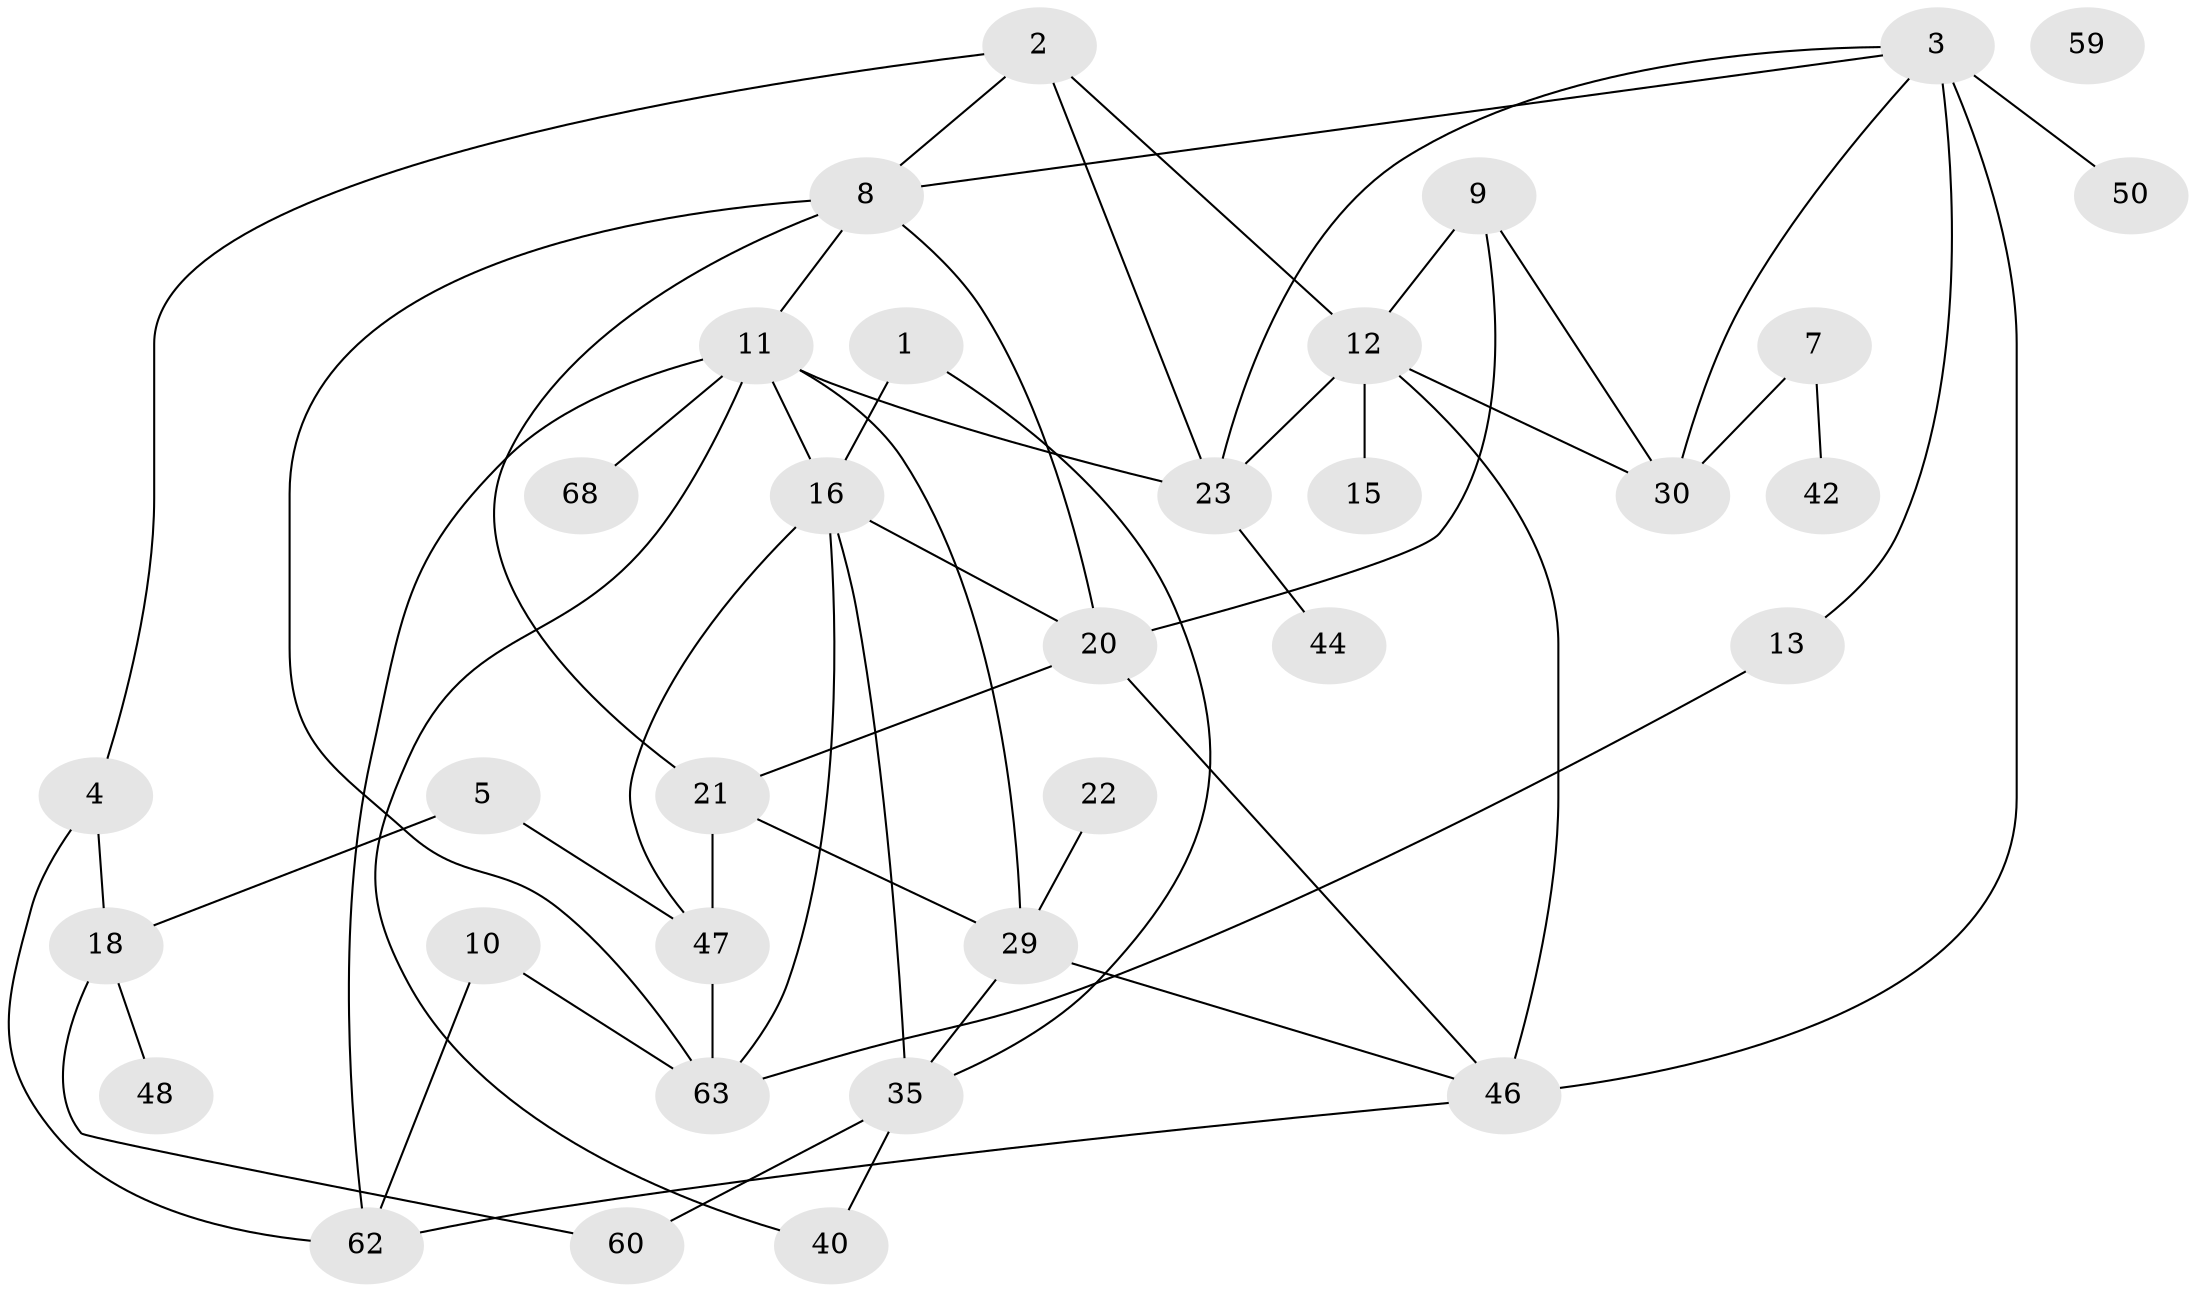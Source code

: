 // original degree distribution, {1: 0.14705882352941177, 2: 0.3235294117647059, 4: 0.23529411764705882, 3: 0.22058823529411764, 5: 0.04411764705882353, 6: 0.014705882352941176, 0: 0.014705882352941176}
// Generated by graph-tools (version 1.1) at 2025/12/03/09/25 04:12:52]
// undirected, 34 vertices, 56 edges
graph export_dot {
graph [start="1"]
  node [color=gray90,style=filled];
  1 [super="+28"];
  2 [super="+6+64"];
  3 [super="+14+27"];
  4 [super="+37+26"];
  5;
  7 [super="+57"];
  8 [super="+31"];
  9 [super="+17"];
  10;
  11 [super="+49+34"];
  12 [super="+19+41"];
  13 [super="+25"];
  15;
  16 [super="+33"];
  18 [super="+53"];
  20 [super="+39"];
  21 [super="+24"];
  22;
  23 [super="+45"];
  29 [super="+32+43"];
  30 [super="+52"];
  35 [super="+55"];
  40;
  42 [super="+65"];
  44;
  46 [super="+56"];
  47 [super="+58"];
  48;
  50;
  59;
  60;
  62;
  63;
  68;
  1 -- 16;
  1 -- 35;
  2 -- 23;
  2 -- 8;
  2 -- 12;
  2 -- 4;
  3 -- 46 [weight=2];
  3 -- 30;
  3 -- 8;
  3 -- 50;
  3 -- 13;
  3 -- 23;
  4 -- 18;
  4 -- 62;
  5 -- 47;
  5 -- 18;
  7 -- 42;
  7 -- 30;
  8 -- 20;
  8 -- 21;
  8 -- 11;
  8 -- 63;
  9 -- 20;
  9 -- 30;
  9 -- 12;
  10 -- 62;
  10 -- 63;
  11 -- 40;
  11 -- 62;
  11 -- 68;
  11 -- 23;
  11 -- 16;
  11 -- 29;
  12 -- 23;
  12 -- 30;
  12 -- 15;
  12 -- 46;
  13 -- 63;
  16 -- 35;
  16 -- 20;
  16 -- 47;
  16 -- 63;
  18 -- 48;
  18 -- 60;
  20 -- 46;
  20 -- 21;
  21 -- 29;
  21 -- 47;
  22 -- 29;
  23 -- 44;
  29 -- 35;
  29 -- 46;
  35 -- 40;
  35 -- 60;
  46 -- 62;
  47 -- 63;
}
